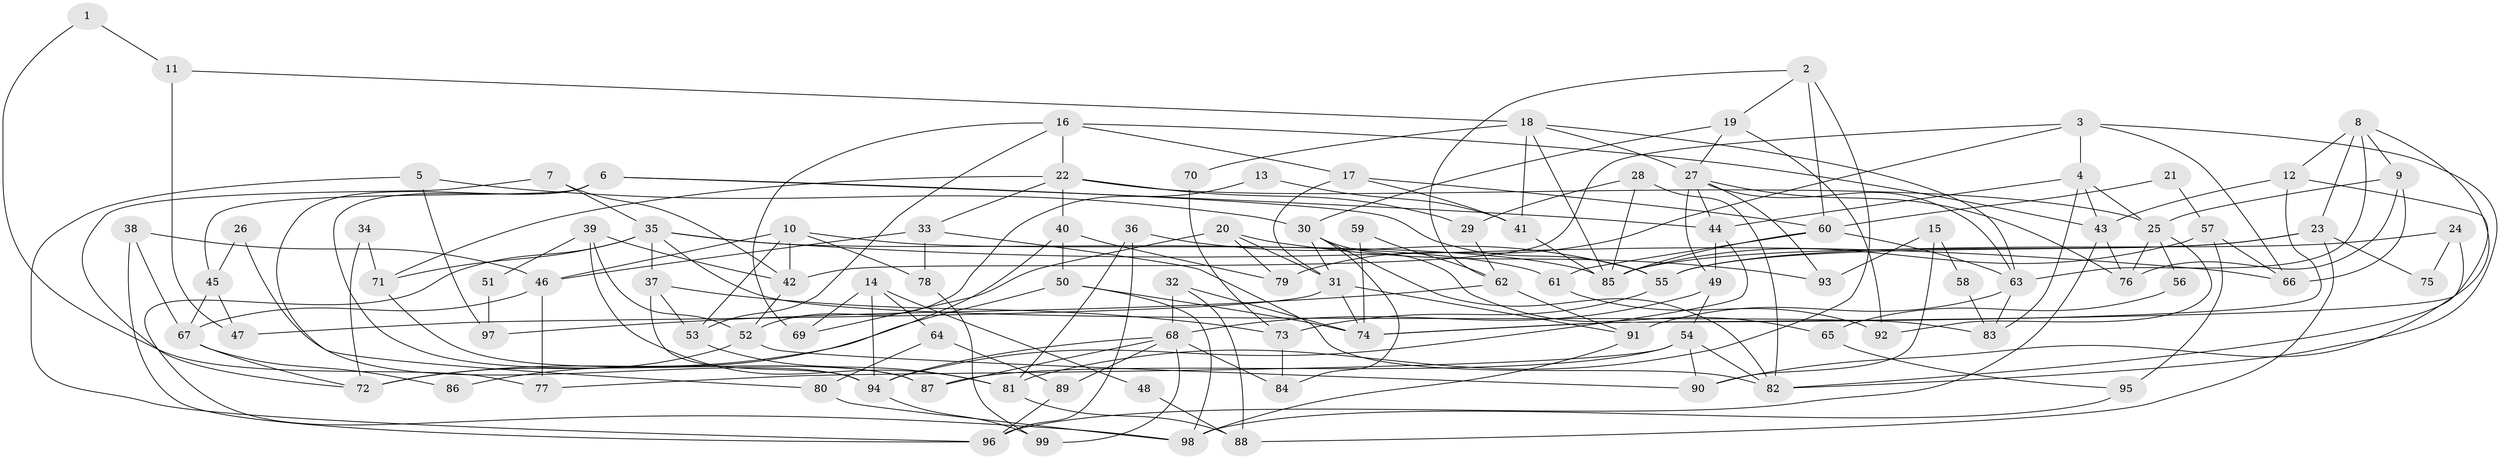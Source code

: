 // Generated by graph-tools (version 1.1) at 2025/36/03/09/25 02:36:07]
// undirected, 99 vertices, 198 edges
graph export_dot {
graph [start="1"]
  node [color=gray90,style=filled];
  1;
  2;
  3;
  4;
  5;
  6;
  7;
  8;
  9;
  10;
  11;
  12;
  13;
  14;
  15;
  16;
  17;
  18;
  19;
  20;
  21;
  22;
  23;
  24;
  25;
  26;
  27;
  28;
  29;
  30;
  31;
  32;
  33;
  34;
  35;
  36;
  37;
  38;
  39;
  40;
  41;
  42;
  43;
  44;
  45;
  46;
  47;
  48;
  49;
  50;
  51;
  52;
  53;
  54;
  55;
  56;
  57;
  58;
  59;
  60;
  61;
  62;
  63;
  64;
  65;
  66;
  67;
  68;
  69;
  70;
  71;
  72;
  73;
  74;
  75;
  76;
  77;
  78;
  79;
  80;
  81;
  82;
  83;
  84;
  85;
  86;
  87;
  88;
  89;
  90;
  91;
  92;
  93;
  94;
  95;
  96;
  97;
  98;
  99;
  1 -- 11;
  1 -- 77;
  2 -- 60;
  2 -- 62;
  2 -- 19;
  2 -- 81;
  3 -- 42;
  3 -- 66;
  3 -- 4;
  3 -- 79;
  3 -- 82;
  4 -- 83;
  4 -- 25;
  4 -- 43;
  4 -- 44;
  5 -- 96;
  5 -- 30;
  5 -- 97;
  6 -- 87;
  6 -- 44;
  6 -- 45;
  6 -- 55;
  6 -- 80;
  7 -- 35;
  7 -- 42;
  7 -- 72;
  8 -- 23;
  8 -- 12;
  8 -- 9;
  8 -- 63;
  8 -- 74;
  9 -- 76;
  9 -- 25;
  9 -- 66;
  10 -- 46;
  10 -- 53;
  10 -- 42;
  10 -- 78;
  10 -- 85;
  11 -- 47;
  11 -- 18;
  12 -- 74;
  12 -- 43;
  12 -- 90;
  13 -- 52;
  13 -- 41;
  14 -- 64;
  14 -- 69;
  14 -- 48;
  14 -- 94;
  15 -- 90;
  15 -- 93;
  15 -- 58;
  16 -- 43;
  16 -- 17;
  16 -- 22;
  16 -- 53;
  16 -- 69;
  17 -- 60;
  17 -- 41;
  17 -- 31;
  18 -- 63;
  18 -- 27;
  18 -- 41;
  18 -- 70;
  18 -- 85;
  19 -- 27;
  19 -- 30;
  19 -- 92;
  20 -- 79;
  20 -- 31;
  20 -- 69;
  20 -- 93;
  21 -- 57;
  21 -- 60;
  22 -- 25;
  22 -- 29;
  22 -- 33;
  22 -- 40;
  22 -- 71;
  23 -- 55;
  23 -- 85;
  23 -- 75;
  23 -- 88;
  24 -- 82;
  24 -- 55;
  24 -- 75;
  25 -- 56;
  25 -- 76;
  25 -- 92;
  26 -- 94;
  26 -- 45;
  27 -- 49;
  27 -- 44;
  27 -- 63;
  27 -- 76;
  27 -- 93;
  28 -- 85;
  28 -- 82;
  28 -- 29;
  29 -- 62;
  30 -- 82;
  30 -- 31;
  30 -- 65;
  30 -- 84;
  31 -- 47;
  31 -- 74;
  31 -- 91;
  32 -- 68;
  32 -- 74;
  32 -- 88;
  33 -- 78;
  33 -- 46;
  33 -- 82;
  34 -- 71;
  34 -- 72;
  35 -- 37;
  35 -- 61;
  35 -- 66;
  35 -- 71;
  35 -- 83;
  35 -- 98;
  36 -- 55;
  36 -- 81;
  36 -- 96;
  37 -- 94;
  37 -- 53;
  37 -- 73;
  38 -- 96;
  38 -- 46;
  38 -- 67;
  39 -- 81;
  39 -- 52;
  39 -- 42;
  39 -- 51;
  40 -- 50;
  40 -- 79;
  40 -- 86;
  41 -- 85;
  42 -- 52;
  43 -- 76;
  43 -- 96;
  44 -- 49;
  44 -- 94;
  45 -- 67;
  45 -- 47;
  46 -- 67;
  46 -- 77;
  48 -- 88;
  49 -- 54;
  49 -- 68;
  50 -- 74;
  50 -- 98;
  50 -- 72;
  51 -- 97;
  52 -- 72;
  52 -- 90;
  53 -- 81;
  54 -- 82;
  54 -- 90;
  54 -- 77;
  54 -- 87;
  55 -- 73;
  56 -- 65;
  57 -- 66;
  57 -- 85;
  57 -- 95;
  58 -- 83;
  59 -- 74;
  59 -- 62;
  60 -- 85;
  60 -- 63;
  60 -- 61;
  61 -- 92;
  62 -- 91;
  62 -- 97;
  63 -- 83;
  63 -- 91;
  64 -- 89;
  64 -- 80;
  65 -- 95;
  67 -- 72;
  67 -- 86;
  68 -- 87;
  68 -- 94;
  68 -- 84;
  68 -- 89;
  68 -- 99;
  70 -- 73;
  71 -- 87;
  73 -- 84;
  78 -- 99;
  80 -- 98;
  81 -- 88;
  89 -- 96;
  91 -- 98;
  94 -- 99;
  95 -- 98;
}

